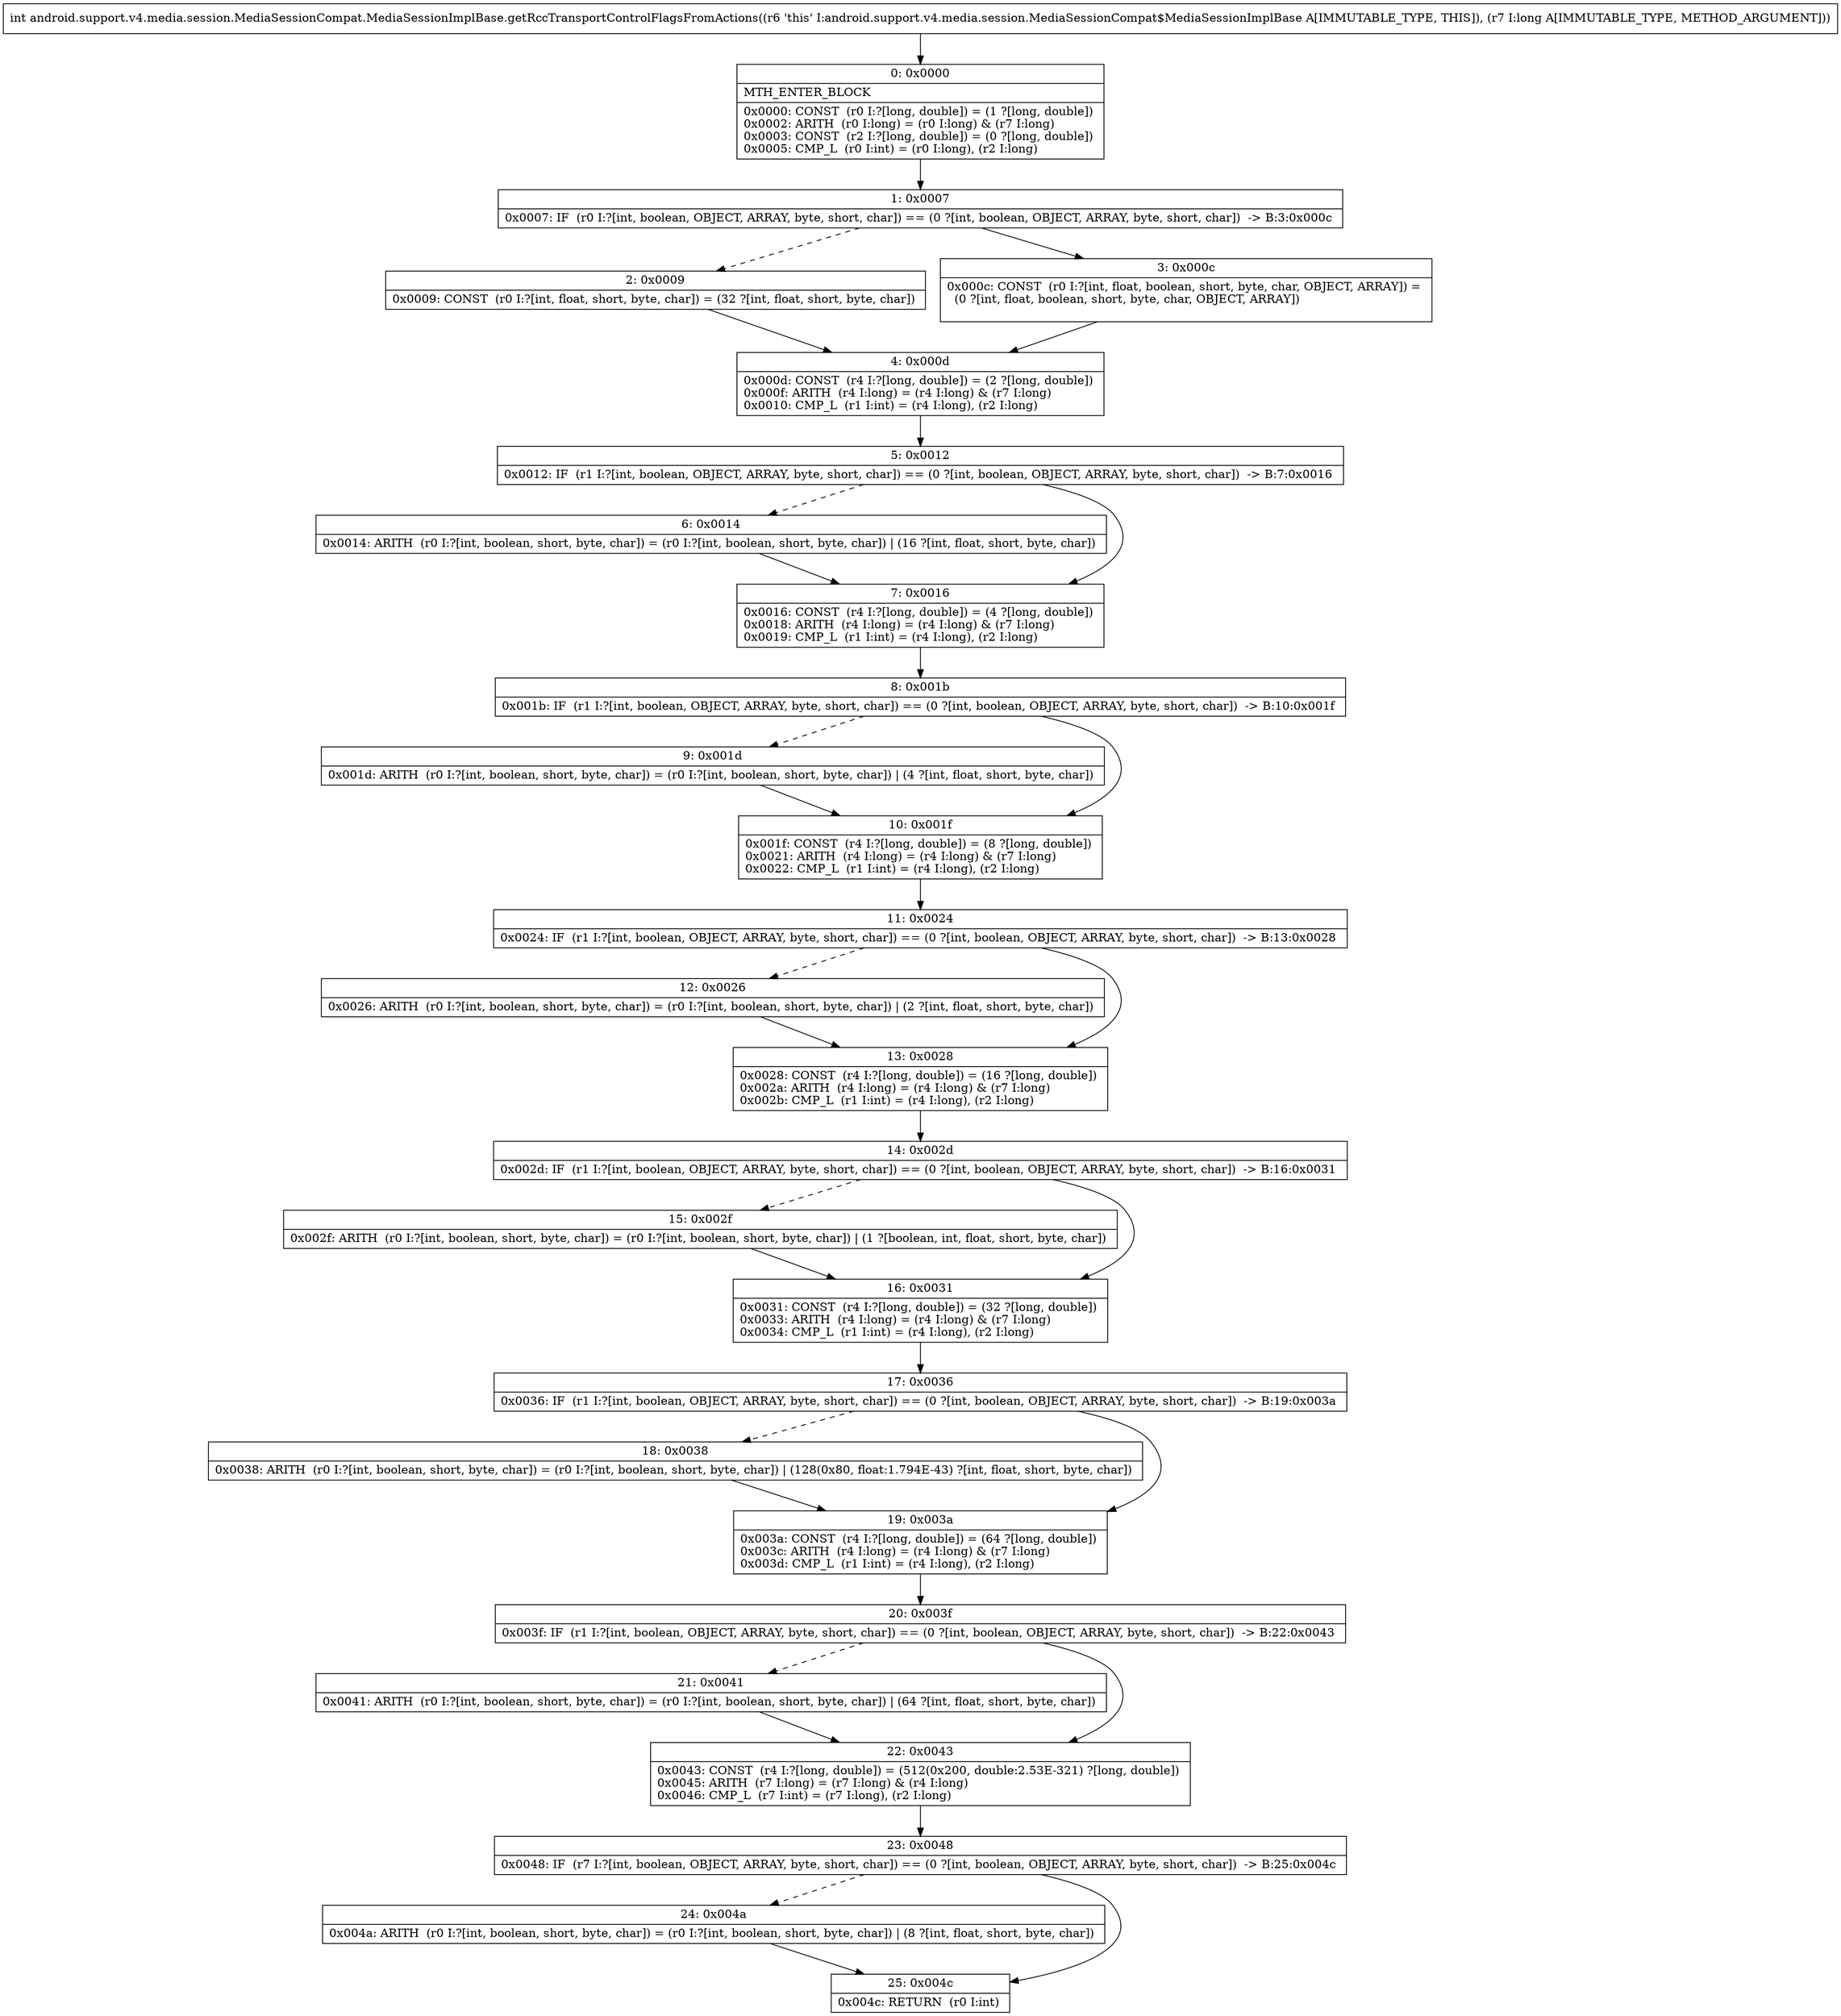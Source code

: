 digraph "CFG forandroid.support.v4.media.session.MediaSessionCompat.MediaSessionImplBase.getRccTransportControlFlagsFromActions(J)I" {
Node_0 [shape=record,label="{0\:\ 0x0000|MTH_ENTER_BLOCK\l|0x0000: CONST  (r0 I:?[long, double]) = (1 ?[long, double]) \l0x0002: ARITH  (r0 I:long) = (r0 I:long) & (r7 I:long) \l0x0003: CONST  (r2 I:?[long, double]) = (0 ?[long, double]) \l0x0005: CMP_L  (r0 I:int) = (r0 I:long), (r2 I:long) \l}"];
Node_1 [shape=record,label="{1\:\ 0x0007|0x0007: IF  (r0 I:?[int, boolean, OBJECT, ARRAY, byte, short, char]) == (0 ?[int, boolean, OBJECT, ARRAY, byte, short, char])  \-\> B:3:0x000c \l}"];
Node_2 [shape=record,label="{2\:\ 0x0009|0x0009: CONST  (r0 I:?[int, float, short, byte, char]) = (32 ?[int, float, short, byte, char]) \l}"];
Node_3 [shape=record,label="{3\:\ 0x000c|0x000c: CONST  (r0 I:?[int, float, boolean, short, byte, char, OBJECT, ARRAY]) = \l  (0 ?[int, float, boolean, short, byte, char, OBJECT, ARRAY])\l \l}"];
Node_4 [shape=record,label="{4\:\ 0x000d|0x000d: CONST  (r4 I:?[long, double]) = (2 ?[long, double]) \l0x000f: ARITH  (r4 I:long) = (r4 I:long) & (r7 I:long) \l0x0010: CMP_L  (r1 I:int) = (r4 I:long), (r2 I:long) \l}"];
Node_5 [shape=record,label="{5\:\ 0x0012|0x0012: IF  (r1 I:?[int, boolean, OBJECT, ARRAY, byte, short, char]) == (0 ?[int, boolean, OBJECT, ARRAY, byte, short, char])  \-\> B:7:0x0016 \l}"];
Node_6 [shape=record,label="{6\:\ 0x0014|0x0014: ARITH  (r0 I:?[int, boolean, short, byte, char]) = (r0 I:?[int, boolean, short, byte, char]) \| (16 ?[int, float, short, byte, char]) \l}"];
Node_7 [shape=record,label="{7\:\ 0x0016|0x0016: CONST  (r4 I:?[long, double]) = (4 ?[long, double]) \l0x0018: ARITH  (r4 I:long) = (r4 I:long) & (r7 I:long) \l0x0019: CMP_L  (r1 I:int) = (r4 I:long), (r2 I:long) \l}"];
Node_8 [shape=record,label="{8\:\ 0x001b|0x001b: IF  (r1 I:?[int, boolean, OBJECT, ARRAY, byte, short, char]) == (0 ?[int, boolean, OBJECT, ARRAY, byte, short, char])  \-\> B:10:0x001f \l}"];
Node_9 [shape=record,label="{9\:\ 0x001d|0x001d: ARITH  (r0 I:?[int, boolean, short, byte, char]) = (r0 I:?[int, boolean, short, byte, char]) \| (4 ?[int, float, short, byte, char]) \l}"];
Node_10 [shape=record,label="{10\:\ 0x001f|0x001f: CONST  (r4 I:?[long, double]) = (8 ?[long, double]) \l0x0021: ARITH  (r4 I:long) = (r4 I:long) & (r7 I:long) \l0x0022: CMP_L  (r1 I:int) = (r4 I:long), (r2 I:long) \l}"];
Node_11 [shape=record,label="{11\:\ 0x0024|0x0024: IF  (r1 I:?[int, boolean, OBJECT, ARRAY, byte, short, char]) == (0 ?[int, boolean, OBJECT, ARRAY, byte, short, char])  \-\> B:13:0x0028 \l}"];
Node_12 [shape=record,label="{12\:\ 0x0026|0x0026: ARITH  (r0 I:?[int, boolean, short, byte, char]) = (r0 I:?[int, boolean, short, byte, char]) \| (2 ?[int, float, short, byte, char]) \l}"];
Node_13 [shape=record,label="{13\:\ 0x0028|0x0028: CONST  (r4 I:?[long, double]) = (16 ?[long, double]) \l0x002a: ARITH  (r4 I:long) = (r4 I:long) & (r7 I:long) \l0x002b: CMP_L  (r1 I:int) = (r4 I:long), (r2 I:long) \l}"];
Node_14 [shape=record,label="{14\:\ 0x002d|0x002d: IF  (r1 I:?[int, boolean, OBJECT, ARRAY, byte, short, char]) == (0 ?[int, boolean, OBJECT, ARRAY, byte, short, char])  \-\> B:16:0x0031 \l}"];
Node_15 [shape=record,label="{15\:\ 0x002f|0x002f: ARITH  (r0 I:?[int, boolean, short, byte, char]) = (r0 I:?[int, boolean, short, byte, char]) \| (1 ?[boolean, int, float, short, byte, char]) \l}"];
Node_16 [shape=record,label="{16\:\ 0x0031|0x0031: CONST  (r4 I:?[long, double]) = (32 ?[long, double]) \l0x0033: ARITH  (r4 I:long) = (r4 I:long) & (r7 I:long) \l0x0034: CMP_L  (r1 I:int) = (r4 I:long), (r2 I:long) \l}"];
Node_17 [shape=record,label="{17\:\ 0x0036|0x0036: IF  (r1 I:?[int, boolean, OBJECT, ARRAY, byte, short, char]) == (0 ?[int, boolean, OBJECT, ARRAY, byte, short, char])  \-\> B:19:0x003a \l}"];
Node_18 [shape=record,label="{18\:\ 0x0038|0x0038: ARITH  (r0 I:?[int, boolean, short, byte, char]) = (r0 I:?[int, boolean, short, byte, char]) \| (128(0x80, float:1.794E\-43) ?[int, float, short, byte, char]) \l}"];
Node_19 [shape=record,label="{19\:\ 0x003a|0x003a: CONST  (r4 I:?[long, double]) = (64 ?[long, double]) \l0x003c: ARITH  (r4 I:long) = (r4 I:long) & (r7 I:long) \l0x003d: CMP_L  (r1 I:int) = (r4 I:long), (r2 I:long) \l}"];
Node_20 [shape=record,label="{20\:\ 0x003f|0x003f: IF  (r1 I:?[int, boolean, OBJECT, ARRAY, byte, short, char]) == (0 ?[int, boolean, OBJECT, ARRAY, byte, short, char])  \-\> B:22:0x0043 \l}"];
Node_21 [shape=record,label="{21\:\ 0x0041|0x0041: ARITH  (r0 I:?[int, boolean, short, byte, char]) = (r0 I:?[int, boolean, short, byte, char]) \| (64 ?[int, float, short, byte, char]) \l}"];
Node_22 [shape=record,label="{22\:\ 0x0043|0x0043: CONST  (r4 I:?[long, double]) = (512(0x200, double:2.53E\-321) ?[long, double]) \l0x0045: ARITH  (r7 I:long) = (r7 I:long) & (r4 I:long) \l0x0046: CMP_L  (r7 I:int) = (r7 I:long), (r2 I:long) \l}"];
Node_23 [shape=record,label="{23\:\ 0x0048|0x0048: IF  (r7 I:?[int, boolean, OBJECT, ARRAY, byte, short, char]) == (0 ?[int, boolean, OBJECT, ARRAY, byte, short, char])  \-\> B:25:0x004c \l}"];
Node_24 [shape=record,label="{24\:\ 0x004a|0x004a: ARITH  (r0 I:?[int, boolean, short, byte, char]) = (r0 I:?[int, boolean, short, byte, char]) \| (8 ?[int, float, short, byte, char]) \l}"];
Node_25 [shape=record,label="{25\:\ 0x004c|0x004c: RETURN  (r0 I:int) \l}"];
MethodNode[shape=record,label="{int android.support.v4.media.session.MediaSessionCompat.MediaSessionImplBase.getRccTransportControlFlagsFromActions((r6 'this' I:android.support.v4.media.session.MediaSessionCompat$MediaSessionImplBase A[IMMUTABLE_TYPE, THIS]), (r7 I:long A[IMMUTABLE_TYPE, METHOD_ARGUMENT])) }"];
MethodNode -> Node_0;
Node_0 -> Node_1;
Node_1 -> Node_2[style=dashed];
Node_1 -> Node_3;
Node_2 -> Node_4;
Node_3 -> Node_4;
Node_4 -> Node_5;
Node_5 -> Node_6[style=dashed];
Node_5 -> Node_7;
Node_6 -> Node_7;
Node_7 -> Node_8;
Node_8 -> Node_9[style=dashed];
Node_8 -> Node_10;
Node_9 -> Node_10;
Node_10 -> Node_11;
Node_11 -> Node_12[style=dashed];
Node_11 -> Node_13;
Node_12 -> Node_13;
Node_13 -> Node_14;
Node_14 -> Node_15[style=dashed];
Node_14 -> Node_16;
Node_15 -> Node_16;
Node_16 -> Node_17;
Node_17 -> Node_18[style=dashed];
Node_17 -> Node_19;
Node_18 -> Node_19;
Node_19 -> Node_20;
Node_20 -> Node_21[style=dashed];
Node_20 -> Node_22;
Node_21 -> Node_22;
Node_22 -> Node_23;
Node_23 -> Node_24[style=dashed];
Node_23 -> Node_25;
Node_24 -> Node_25;
}

